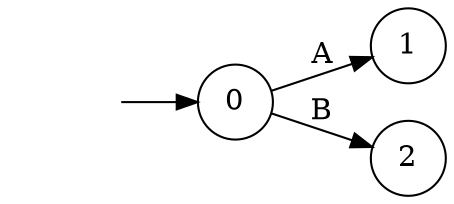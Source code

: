 digraph AFD {
    rankdir=LR;
    node [shape = circle];
    start [shape=plaintext,label=""];
    start -> 0;
    0 -> 1 [label="A"];
    0 -> 2 [label="B"];
}